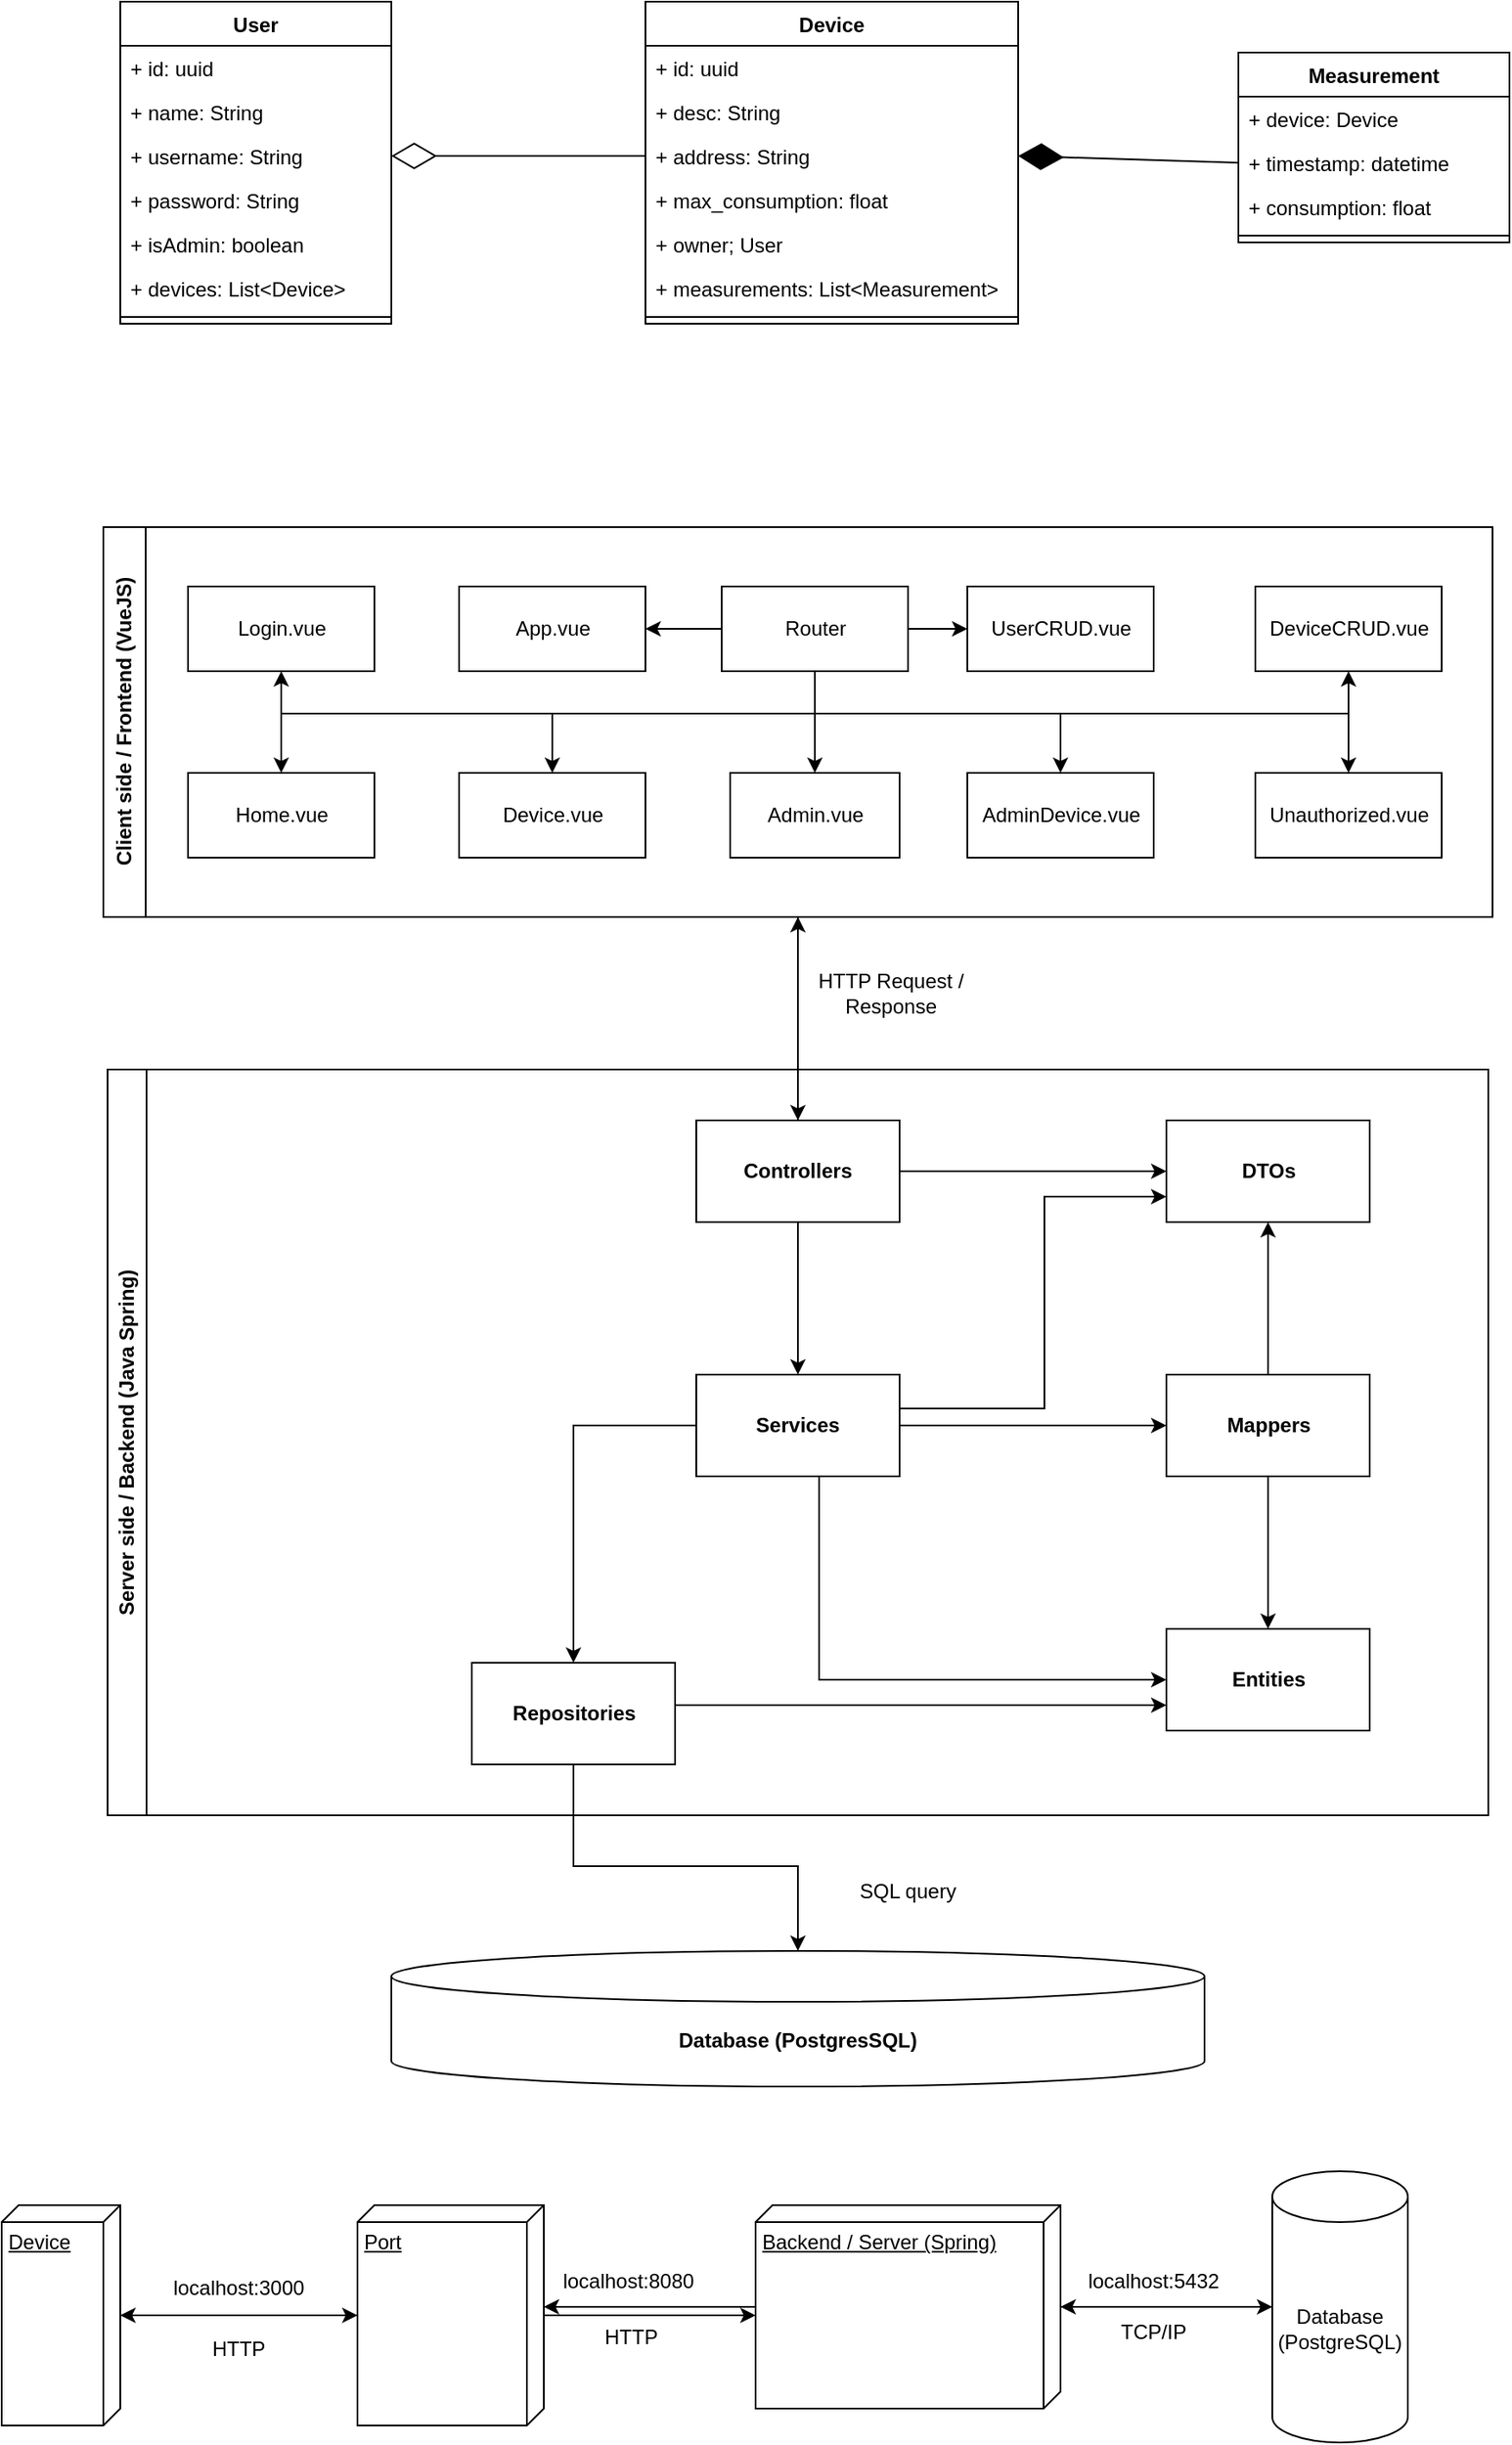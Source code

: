 <mxfile version="20.5.3" type="device"><diagram id="Oem-eRf5v3FmMx9ZgtVi" name="Pagina-1"><mxGraphModel dx="1470" dy="859" grid="1" gridSize="10" guides="1" tooltips="1" connect="1" arrows="1" fold="1" page="1" pageScale="1" pageWidth="1169" pageHeight="827" math="0" shadow="0"><root><mxCell id="0"/><mxCell id="1" parent="0"/><mxCell id="Z7Shb0IjKfxqBAoXiSEE-1" value="User" style="swimlane;fontStyle=1;align=center;verticalAlign=top;childLayout=stackLayout;horizontal=1;startSize=26;horizontalStack=0;resizeParent=1;resizeParentMax=0;resizeLast=0;collapsible=1;marginBottom=0;" parent="1" vertex="1"><mxGeometry x="130" y="140" width="160" height="190" as="geometry"/></mxCell><mxCell id="Z7Shb0IjKfxqBAoXiSEE-2" value="+ id: uuid" style="text;strokeColor=none;fillColor=none;align=left;verticalAlign=top;spacingLeft=4;spacingRight=4;overflow=hidden;rotatable=0;points=[[0,0.5],[1,0.5]];portConstraint=eastwest;" parent="Z7Shb0IjKfxqBAoXiSEE-1" vertex="1"><mxGeometry y="26" width="160" height="26" as="geometry"/></mxCell><mxCell id="Z7Shb0IjKfxqBAoXiSEE-5" value="+ name: String" style="text;strokeColor=none;fillColor=none;align=left;verticalAlign=top;spacingLeft=4;spacingRight=4;overflow=hidden;rotatable=0;points=[[0,0.5],[1,0.5]];portConstraint=eastwest;" parent="Z7Shb0IjKfxqBAoXiSEE-1" vertex="1"><mxGeometry y="52" width="160" height="26" as="geometry"/></mxCell><mxCell id="Z7Shb0IjKfxqBAoXiSEE-6" value="+ username: String" style="text;strokeColor=none;fillColor=none;align=left;verticalAlign=top;spacingLeft=4;spacingRight=4;overflow=hidden;rotatable=0;points=[[0,0.5],[1,0.5]];portConstraint=eastwest;" parent="Z7Shb0IjKfxqBAoXiSEE-1" vertex="1"><mxGeometry y="78" width="160" height="26" as="geometry"/></mxCell><mxCell id="Z7Shb0IjKfxqBAoXiSEE-8" value="+ password: String" style="text;strokeColor=none;fillColor=none;align=left;verticalAlign=top;spacingLeft=4;spacingRight=4;overflow=hidden;rotatable=0;points=[[0,0.5],[1,0.5]];portConstraint=eastwest;" parent="Z7Shb0IjKfxqBAoXiSEE-1" vertex="1"><mxGeometry y="104" width="160" height="26" as="geometry"/></mxCell><mxCell id="Z7Shb0IjKfxqBAoXiSEE-7" value="+ isAdmin: boolean" style="text;strokeColor=none;fillColor=none;align=left;verticalAlign=top;spacingLeft=4;spacingRight=4;overflow=hidden;rotatable=0;points=[[0,0.5],[1,0.5]];portConstraint=eastwest;" parent="Z7Shb0IjKfxqBAoXiSEE-1" vertex="1"><mxGeometry y="130" width="160" height="26" as="geometry"/></mxCell><mxCell id="Z7Shb0IjKfxqBAoXiSEE-13" value="+ devices: List&lt;Device&gt;" style="text;strokeColor=none;fillColor=none;align=left;verticalAlign=top;spacingLeft=4;spacingRight=4;overflow=hidden;rotatable=0;points=[[0,0.5],[1,0.5]];portConstraint=eastwest;" parent="Z7Shb0IjKfxqBAoXiSEE-1" vertex="1"><mxGeometry y="156" width="160" height="26" as="geometry"/></mxCell><mxCell id="Z7Shb0IjKfxqBAoXiSEE-3" value="" style="line;strokeWidth=1;fillColor=none;align=left;verticalAlign=middle;spacingTop=-1;spacingLeft=3;spacingRight=3;rotatable=0;labelPosition=right;points=[];portConstraint=eastwest;strokeColor=inherit;" parent="Z7Shb0IjKfxqBAoXiSEE-1" vertex="1"><mxGeometry y="182" width="160" height="8" as="geometry"/></mxCell><mxCell id="Z7Shb0IjKfxqBAoXiSEE-9" value="Device" style="swimlane;fontStyle=1;align=center;verticalAlign=top;childLayout=stackLayout;horizontal=1;startSize=26;horizontalStack=0;resizeParent=1;resizeParentMax=0;resizeLast=0;collapsible=1;marginBottom=0;" parent="1" vertex="1"><mxGeometry x="440" y="140" width="220" height="190" as="geometry"/></mxCell><mxCell id="Z7Shb0IjKfxqBAoXiSEE-10" value="+ id: uuid" style="text;strokeColor=none;fillColor=none;align=left;verticalAlign=top;spacingLeft=4;spacingRight=4;overflow=hidden;rotatable=0;points=[[0,0.5],[1,0.5]];portConstraint=eastwest;" parent="Z7Shb0IjKfxqBAoXiSEE-9" vertex="1"><mxGeometry y="26" width="220" height="26" as="geometry"/></mxCell><mxCell id="Z7Shb0IjKfxqBAoXiSEE-14" value="+ desc: String" style="text;strokeColor=none;fillColor=none;align=left;verticalAlign=top;spacingLeft=4;spacingRight=4;overflow=hidden;rotatable=0;points=[[0,0.5],[1,0.5]];portConstraint=eastwest;" parent="Z7Shb0IjKfxqBAoXiSEE-9" vertex="1"><mxGeometry y="52" width="220" height="26" as="geometry"/></mxCell><mxCell id="Z7Shb0IjKfxqBAoXiSEE-15" value="+ address: String" style="text;strokeColor=none;fillColor=none;align=left;verticalAlign=top;spacingLeft=4;spacingRight=4;overflow=hidden;rotatable=0;points=[[0,0.5],[1,0.5]];portConstraint=eastwest;" parent="Z7Shb0IjKfxqBAoXiSEE-9" vertex="1"><mxGeometry y="78" width="220" height="26" as="geometry"/></mxCell><mxCell id="Z7Shb0IjKfxqBAoXiSEE-16" value="+ max_consumption: float" style="text;strokeColor=none;fillColor=none;align=left;verticalAlign=top;spacingLeft=4;spacingRight=4;overflow=hidden;rotatable=0;points=[[0,0.5],[1,0.5]];portConstraint=eastwest;" parent="Z7Shb0IjKfxqBAoXiSEE-9" vertex="1"><mxGeometry y="104" width="220" height="26" as="geometry"/></mxCell><mxCell id="Z7Shb0IjKfxqBAoXiSEE-23" value="+ owner; User" style="text;strokeColor=none;fillColor=none;align=left;verticalAlign=top;spacingLeft=4;spacingRight=4;overflow=hidden;rotatable=0;points=[[0,0.5],[1,0.5]];portConstraint=eastwest;" parent="Z7Shb0IjKfxqBAoXiSEE-9" vertex="1"><mxGeometry y="130" width="220" height="26" as="geometry"/></mxCell><mxCell id="Z7Shb0IjKfxqBAoXiSEE-22" value="+ measurements: List&lt;Measurement&gt;" style="text;strokeColor=none;fillColor=none;align=left;verticalAlign=top;spacingLeft=4;spacingRight=4;overflow=hidden;rotatable=0;points=[[0,0.5],[1,0.5]];portConstraint=eastwest;" parent="Z7Shb0IjKfxqBAoXiSEE-9" vertex="1"><mxGeometry y="156" width="220" height="26" as="geometry"/></mxCell><mxCell id="Z7Shb0IjKfxqBAoXiSEE-11" value="" style="line;strokeWidth=1;fillColor=none;align=left;verticalAlign=middle;spacingTop=-1;spacingLeft=3;spacingRight=3;rotatable=0;labelPosition=right;points=[];portConstraint=eastwest;strokeColor=inherit;" parent="Z7Shb0IjKfxqBAoXiSEE-9" vertex="1"><mxGeometry y="182" width="220" height="8" as="geometry"/></mxCell><mxCell id="Z7Shb0IjKfxqBAoXiSEE-18" value="Measurement" style="swimlane;fontStyle=1;align=center;verticalAlign=top;childLayout=stackLayout;horizontal=1;startSize=26;horizontalStack=0;resizeParent=1;resizeParentMax=0;resizeLast=0;collapsible=1;marginBottom=0;" parent="1" vertex="1"><mxGeometry x="790" y="170" width="160" height="112" as="geometry"/></mxCell><mxCell id="Z7Shb0IjKfxqBAoXiSEE-19" value="+ device: Device" style="text;strokeColor=none;fillColor=none;align=left;verticalAlign=top;spacingLeft=4;spacingRight=4;overflow=hidden;rotatable=0;points=[[0,0.5],[1,0.5]];portConstraint=eastwest;" parent="Z7Shb0IjKfxqBAoXiSEE-18" vertex="1"><mxGeometry y="26" width="160" height="26" as="geometry"/></mxCell><mxCell id="Z7Shb0IjKfxqBAoXiSEE-24" value="+ timestamp: datetime" style="text;strokeColor=none;fillColor=none;align=left;verticalAlign=top;spacingLeft=4;spacingRight=4;overflow=hidden;rotatable=0;points=[[0,0.5],[1,0.5]];portConstraint=eastwest;" parent="Z7Shb0IjKfxqBAoXiSEE-18" vertex="1"><mxGeometry y="52" width="160" height="26" as="geometry"/></mxCell><mxCell id="Z7Shb0IjKfxqBAoXiSEE-25" value="+ consumption: float" style="text;strokeColor=none;fillColor=none;align=left;verticalAlign=top;spacingLeft=4;spacingRight=4;overflow=hidden;rotatable=0;points=[[0,0.5],[1,0.5]];portConstraint=eastwest;" parent="Z7Shb0IjKfxqBAoXiSEE-18" vertex="1"><mxGeometry y="78" width="160" height="26" as="geometry"/></mxCell><mxCell id="Z7Shb0IjKfxqBAoXiSEE-20" value="" style="line;strokeWidth=1;fillColor=none;align=left;verticalAlign=middle;spacingTop=-1;spacingLeft=3;spacingRight=3;rotatable=0;labelPosition=right;points=[];portConstraint=eastwest;strokeColor=inherit;" parent="Z7Shb0IjKfxqBAoXiSEE-18" vertex="1"><mxGeometry y="104" width="160" height="8" as="geometry"/></mxCell><mxCell id="Z7Shb0IjKfxqBAoXiSEE-29" value="" style="endArrow=diamondThin;endFill=0;endSize=24;html=1;rounded=0;entryX=1;entryY=0.5;entryDx=0;entryDy=0;exitX=0;exitY=0.5;exitDx=0;exitDy=0;" parent="1" source="Z7Shb0IjKfxqBAoXiSEE-15" target="Z7Shb0IjKfxqBAoXiSEE-6" edge="1"><mxGeometry width="160" relative="1" as="geometry"><mxPoint x="430" y="231" as="sourcePoint"/><mxPoint x="410" y="430" as="targetPoint"/></mxGeometry></mxCell><mxCell id="Z7Shb0IjKfxqBAoXiSEE-30" value="" style="endArrow=diamondThin;endFill=1;endSize=24;html=1;rounded=0;exitX=0;exitY=0.5;exitDx=0;exitDy=0;entryX=1;entryY=0.5;entryDx=0;entryDy=0;" parent="1" source="Z7Shb0IjKfxqBAoXiSEE-24" target="Z7Shb0IjKfxqBAoXiSEE-15" edge="1"><mxGeometry width="160" relative="1" as="geometry"><mxPoint x="640" y="400" as="sourcePoint"/><mxPoint x="680" y="240" as="targetPoint"/></mxGeometry></mxCell><mxCell id="12JZanteR4ju6_eL5OeZ-1" style="edgeStyle=orthogonalEdgeStyle;rounded=0;orthogonalLoop=1;jettySize=auto;html=1;exitX=0.5;exitY=1;exitDx=0;exitDy=0;entryX=0.5;entryY=0;entryDx=0;entryDy=0;" edge="1" parent="1" source="12JZanteR4ju6_eL5OeZ-2" target="12JZanteR4ju6_eL5OeZ-23"><mxGeometry relative="1" as="geometry"/></mxCell><mxCell id="12JZanteR4ju6_eL5OeZ-2" value="Client side / Frontend (VueJS)" style="swimlane;horizontal=0;whiteSpace=wrap;html=1;startSize=25;" vertex="1" parent="1"><mxGeometry x="120" y="450" width="820" height="230" as="geometry"/></mxCell><mxCell id="12JZanteR4ju6_eL5OeZ-3" value="Login.vue" style="html=1;" vertex="1" parent="12JZanteR4ju6_eL5OeZ-2"><mxGeometry x="50" y="35" width="110" height="50" as="geometry"/></mxCell><mxCell id="12JZanteR4ju6_eL5OeZ-4" value="Home.vue" style="html=1;" vertex="1" parent="12JZanteR4ju6_eL5OeZ-2"><mxGeometry x="50" y="145" width="110" height="50" as="geometry"/></mxCell><mxCell id="12JZanteR4ju6_eL5OeZ-5" value="App.vue" style="html=1;" vertex="1" parent="12JZanteR4ju6_eL5OeZ-2"><mxGeometry x="210" y="35" width="110" height="50" as="geometry"/></mxCell><mxCell id="12JZanteR4ju6_eL5OeZ-6" value="Device.vue" style="html=1;" vertex="1" parent="12JZanteR4ju6_eL5OeZ-2"><mxGeometry x="210" y="145" width="110" height="50" as="geometry"/></mxCell><mxCell id="12JZanteR4ju6_eL5OeZ-7" style="edgeStyle=orthogonalEdgeStyle;rounded=0;orthogonalLoop=1;jettySize=auto;html=1;entryX=0.5;entryY=0;entryDx=0;entryDy=0;" edge="1" parent="12JZanteR4ju6_eL5OeZ-2" source="12JZanteR4ju6_eL5OeZ-16" target="12JZanteR4ju6_eL5OeZ-17"><mxGeometry relative="1" as="geometry"/></mxCell><mxCell id="12JZanteR4ju6_eL5OeZ-8" style="edgeStyle=orthogonalEdgeStyle;rounded=0;orthogonalLoop=1;jettySize=auto;html=1;exitX=1;exitY=0.5;exitDx=0;exitDy=0;entryX=0;entryY=0.5;entryDx=0;entryDy=0;" edge="1" parent="12JZanteR4ju6_eL5OeZ-2" source="12JZanteR4ju6_eL5OeZ-16" target="12JZanteR4ju6_eL5OeZ-18"><mxGeometry relative="1" as="geometry"/></mxCell><mxCell id="12JZanteR4ju6_eL5OeZ-9" style="edgeStyle=orthogonalEdgeStyle;rounded=0;orthogonalLoop=1;jettySize=auto;html=1;exitX=0;exitY=0.5;exitDx=0;exitDy=0;entryX=1;entryY=0.5;entryDx=0;entryDy=0;" edge="1" parent="12JZanteR4ju6_eL5OeZ-2" source="12JZanteR4ju6_eL5OeZ-16" target="12JZanteR4ju6_eL5OeZ-5"><mxGeometry relative="1" as="geometry"/></mxCell><mxCell id="12JZanteR4ju6_eL5OeZ-10" style="edgeStyle=orthogonalEdgeStyle;rounded=0;orthogonalLoop=1;jettySize=auto;html=1;exitX=0.5;exitY=1;exitDx=0;exitDy=0;entryX=0.5;entryY=1;entryDx=0;entryDy=0;" edge="1" parent="12JZanteR4ju6_eL5OeZ-2" source="12JZanteR4ju6_eL5OeZ-16" target="12JZanteR4ju6_eL5OeZ-3"><mxGeometry relative="1" as="geometry"><Array as="points"><mxPoint x="420" y="110"/><mxPoint x="105" y="110"/></Array></mxGeometry></mxCell><mxCell id="12JZanteR4ju6_eL5OeZ-11" style="edgeStyle=orthogonalEdgeStyle;rounded=0;orthogonalLoop=1;jettySize=auto;html=1;entryX=0.5;entryY=0;entryDx=0;entryDy=0;" edge="1" parent="12JZanteR4ju6_eL5OeZ-2" source="12JZanteR4ju6_eL5OeZ-16" target="12JZanteR4ju6_eL5OeZ-4"><mxGeometry relative="1" as="geometry"><Array as="points"><mxPoint x="420" y="110"/><mxPoint x="105" y="110"/></Array></mxGeometry></mxCell><mxCell id="12JZanteR4ju6_eL5OeZ-12" style="edgeStyle=orthogonalEdgeStyle;rounded=0;orthogonalLoop=1;jettySize=auto;html=1;entryX=0.5;entryY=0;entryDx=0;entryDy=0;" edge="1" parent="12JZanteR4ju6_eL5OeZ-2" source="12JZanteR4ju6_eL5OeZ-16" target="12JZanteR4ju6_eL5OeZ-6"><mxGeometry relative="1" as="geometry"><Array as="points"><mxPoint x="420" y="110"/><mxPoint x="265" y="110"/></Array></mxGeometry></mxCell><mxCell id="12JZanteR4ju6_eL5OeZ-13" style="edgeStyle=orthogonalEdgeStyle;rounded=0;orthogonalLoop=1;jettySize=auto;html=1;exitX=0.5;exitY=1;exitDx=0;exitDy=0;entryX=0.5;entryY=0;entryDx=0;entryDy=0;" edge="1" parent="12JZanteR4ju6_eL5OeZ-2" source="12JZanteR4ju6_eL5OeZ-16" target="12JZanteR4ju6_eL5OeZ-19"><mxGeometry relative="1" as="geometry"><Array as="points"><mxPoint x="420" y="110"/><mxPoint x="565" y="110"/></Array></mxGeometry></mxCell><mxCell id="12JZanteR4ju6_eL5OeZ-14" style="edgeStyle=orthogonalEdgeStyle;rounded=0;orthogonalLoop=1;jettySize=auto;html=1;entryX=0.5;entryY=1;entryDx=0;entryDy=0;" edge="1" parent="12JZanteR4ju6_eL5OeZ-2" source="12JZanteR4ju6_eL5OeZ-16" target="12JZanteR4ju6_eL5OeZ-20"><mxGeometry relative="1" as="geometry"><Array as="points"><mxPoint x="420" y="110"/><mxPoint x="735" y="110"/></Array></mxGeometry></mxCell><mxCell id="12JZanteR4ju6_eL5OeZ-15" style="edgeStyle=orthogonalEdgeStyle;rounded=0;orthogonalLoop=1;jettySize=auto;html=1;entryX=0.5;entryY=0;entryDx=0;entryDy=0;" edge="1" parent="12JZanteR4ju6_eL5OeZ-2" source="12JZanteR4ju6_eL5OeZ-16" target="12JZanteR4ju6_eL5OeZ-21"><mxGeometry relative="1" as="geometry"><Array as="points"><mxPoint x="420" y="110"/><mxPoint x="735" y="110"/></Array></mxGeometry></mxCell><mxCell id="12JZanteR4ju6_eL5OeZ-16" value="Router" style="html=1;" vertex="1" parent="12JZanteR4ju6_eL5OeZ-2"><mxGeometry x="365" y="35" width="110" height="50" as="geometry"/></mxCell><mxCell id="12JZanteR4ju6_eL5OeZ-17" value="Admin.vue" style="html=1;" vertex="1" parent="12JZanteR4ju6_eL5OeZ-2"><mxGeometry x="370" y="145" width="100" height="50" as="geometry"/></mxCell><mxCell id="12JZanteR4ju6_eL5OeZ-18" value="UserCRUD.vue" style="html=1;" vertex="1" parent="12JZanteR4ju6_eL5OeZ-2"><mxGeometry x="510" y="35" width="110" height="50" as="geometry"/></mxCell><mxCell id="12JZanteR4ju6_eL5OeZ-19" value="AdminDevice.vue" style="html=1;" vertex="1" parent="12JZanteR4ju6_eL5OeZ-2"><mxGeometry x="510" y="145" width="110" height="50" as="geometry"/></mxCell><mxCell id="12JZanteR4ju6_eL5OeZ-20" value="DeviceCRUD.vue" style="html=1;" vertex="1" parent="12JZanteR4ju6_eL5OeZ-2"><mxGeometry x="680" y="35" width="110" height="50" as="geometry"/></mxCell><mxCell id="12JZanteR4ju6_eL5OeZ-21" value="Unauthorized.vue" style="html=1;" vertex="1" parent="12JZanteR4ju6_eL5OeZ-2"><mxGeometry x="680" y="145" width="110" height="50" as="geometry"/></mxCell><mxCell id="12JZanteR4ju6_eL5OeZ-22" value="Server side / Backend (Java Spring)" style="swimlane;horizontal=0;whiteSpace=wrap;html=1;" vertex="1" parent="1"><mxGeometry x="122.5" y="770" width="815" height="440" as="geometry"/></mxCell><mxCell id="12JZanteR4ju6_eL5OeZ-23" value="&lt;b&gt;Controllers&lt;/b&gt;" style="rounded=0;whiteSpace=wrap;html=1;" vertex="1" parent="12JZanteR4ju6_eL5OeZ-22"><mxGeometry x="347.5" y="30" width="120" height="60" as="geometry"/></mxCell><mxCell id="12JZanteR4ju6_eL5OeZ-24" value="&lt;b&gt;Services&lt;/b&gt;" style="rounded=0;whiteSpace=wrap;html=1;" vertex="1" parent="12JZanteR4ju6_eL5OeZ-22"><mxGeometry x="347.5" y="180" width="120" height="60" as="geometry"/></mxCell><mxCell id="12JZanteR4ju6_eL5OeZ-25" style="edgeStyle=orthogonalEdgeStyle;rounded=0;orthogonalLoop=1;jettySize=auto;html=1;entryX=0.5;entryY=0;entryDx=0;entryDy=0;" edge="1" parent="12JZanteR4ju6_eL5OeZ-22" source="12JZanteR4ju6_eL5OeZ-23" target="12JZanteR4ju6_eL5OeZ-24"><mxGeometry relative="1" as="geometry"/></mxCell><mxCell id="12JZanteR4ju6_eL5OeZ-26" value="&lt;b&gt;Repositories&lt;/b&gt;" style="rounded=0;whiteSpace=wrap;html=1;" vertex="1" parent="12JZanteR4ju6_eL5OeZ-22"><mxGeometry x="215" y="350" width="120" height="60" as="geometry"/></mxCell><mxCell id="12JZanteR4ju6_eL5OeZ-27" style="edgeStyle=orthogonalEdgeStyle;rounded=0;orthogonalLoop=1;jettySize=auto;html=1;entryX=0.5;entryY=0;entryDx=0;entryDy=0;exitX=0;exitY=0.5;exitDx=0;exitDy=0;" edge="1" parent="12JZanteR4ju6_eL5OeZ-22" source="12JZanteR4ju6_eL5OeZ-24" target="12JZanteR4ju6_eL5OeZ-26"><mxGeometry relative="1" as="geometry"/></mxCell><mxCell id="12JZanteR4ju6_eL5OeZ-28" value="&lt;b&gt;DTOs&lt;/b&gt;" style="rounded=0;whiteSpace=wrap;html=1;" vertex="1" parent="12JZanteR4ju6_eL5OeZ-22"><mxGeometry x="625" y="30" width="120" height="60" as="geometry"/></mxCell><mxCell id="12JZanteR4ju6_eL5OeZ-29" style="edgeStyle=orthogonalEdgeStyle;rounded=0;orthogonalLoop=1;jettySize=auto;html=1;entryX=0;entryY=0.5;entryDx=0;entryDy=0;" edge="1" parent="12JZanteR4ju6_eL5OeZ-22" source="12JZanteR4ju6_eL5OeZ-23" target="12JZanteR4ju6_eL5OeZ-28"><mxGeometry relative="1" as="geometry"/></mxCell><mxCell id="12JZanteR4ju6_eL5OeZ-30" style="edgeStyle=orthogonalEdgeStyle;rounded=0;orthogonalLoop=1;jettySize=auto;html=1;entryX=0;entryY=0.75;entryDx=0;entryDy=0;" edge="1" parent="12JZanteR4ju6_eL5OeZ-22" source="12JZanteR4ju6_eL5OeZ-24" target="12JZanteR4ju6_eL5OeZ-28"><mxGeometry relative="1" as="geometry"><Array as="points"><mxPoint x="553" y="200"/><mxPoint x="553" y="75"/></Array></mxGeometry></mxCell><mxCell id="12JZanteR4ju6_eL5OeZ-31" value="&lt;b&gt;Entities&lt;/b&gt;" style="rounded=0;whiteSpace=wrap;html=1;" vertex="1" parent="12JZanteR4ju6_eL5OeZ-22"><mxGeometry x="625" y="330" width="120" height="60" as="geometry"/></mxCell><mxCell id="12JZanteR4ju6_eL5OeZ-32" style="edgeStyle=orthogonalEdgeStyle;rounded=0;orthogonalLoop=1;jettySize=auto;html=1;entryX=0;entryY=0.5;entryDx=0;entryDy=0;exitX=0.5;exitY=1;exitDx=0;exitDy=0;" edge="1" parent="12JZanteR4ju6_eL5OeZ-22" source="12JZanteR4ju6_eL5OeZ-24" target="12JZanteR4ju6_eL5OeZ-31"><mxGeometry relative="1" as="geometry"><Array as="points"><mxPoint x="420" y="360"/></Array></mxGeometry></mxCell><mxCell id="12JZanteR4ju6_eL5OeZ-33" style="edgeStyle=orthogonalEdgeStyle;rounded=0;orthogonalLoop=1;jettySize=auto;html=1;entryX=0;entryY=0.75;entryDx=0;entryDy=0;" edge="1" parent="12JZanteR4ju6_eL5OeZ-22" source="12JZanteR4ju6_eL5OeZ-26" target="12JZanteR4ju6_eL5OeZ-31"><mxGeometry relative="1" as="geometry"><Array as="points"><mxPoint x="425" y="375"/><mxPoint x="425" y="375"/></Array></mxGeometry></mxCell><mxCell id="12JZanteR4ju6_eL5OeZ-34" style="edgeStyle=orthogonalEdgeStyle;rounded=0;orthogonalLoop=1;jettySize=auto;html=1;entryX=0.5;entryY=1;entryDx=0;entryDy=0;" edge="1" parent="12JZanteR4ju6_eL5OeZ-22" source="12JZanteR4ju6_eL5OeZ-36" target="12JZanteR4ju6_eL5OeZ-28"><mxGeometry relative="1" as="geometry"/></mxCell><mxCell id="12JZanteR4ju6_eL5OeZ-35" style="edgeStyle=orthogonalEdgeStyle;rounded=0;orthogonalLoop=1;jettySize=auto;html=1;entryX=0.5;entryY=0;entryDx=0;entryDy=0;" edge="1" parent="12JZanteR4ju6_eL5OeZ-22" source="12JZanteR4ju6_eL5OeZ-36" target="12JZanteR4ju6_eL5OeZ-31"><mxGeometry relative="1" as="geometry"/></mxCell><mxCell id="12JZanteR4ju6_eL5OeZ-36" value="&lt;b&gt;Mappers&lt;/b&gt;" style="rounded=0;whiteSpace=wrap;html=1;" vertex="1" parent="12JZanteR4ju6_eL5OeZ-22"><mxGeometry x="625" y="180" width="120" height="60" as="geometry"/></mxCell><mxCell id="12JZanteR4ju6_eL5OeZ-37" style="edgeStyle=orthogonalEdgeStyle;rounded=0;orthogonalLoop=1;jettySize=auto;html=1;entryX=0;entryY=0.5;entryDx=0;entryDy=0;exitX=1;exitY=0.5;exitDx=0;exitDy=0;" edge="1" parent="12JZanteR4ju6_eL5OeZ-22" source="12JZanteR4ju6_eL5OeZ-24" target="12JZanteR4ju6_eL5OeZ-36"><mxGeometry relative="1" as="geometry"><Array as="points"/></mxGeometry></mxCell><mxCell id="12JZanteR4ju6_eL5OeZ-38" style="edgeStyle=orthogonalEdgeStyle;rounded=0;orthogonalLoop=1;jettySize=auto;html=1;exitX=0.5;exitY=0;exitDx=0;exitDy=0;entryX=0.5;entryY=1;entryDx=0;entryDy=0;" edge="1" parent="1" source="12JZanteR4ju6_eL5OeZ-23" target="12JZanteR4ju6_eL5OeZ-2"><mxGeometry relative="1" as="geometry"/></mxCell><mxCell id="12JZanteR4ju6_eL5OeZ-39" value="HTTP Request / Response" style="text;html=1;strokeColor=none;fillColor=none;align=center;verticalAlign=middle;whiteSpace=wrap;rounded=0;" vertex="1" parent="1"><mxGeometry x="535" y="710" width="100" height="30" as="geometry"/></mxCell><mxCell id="12JZanteR4ju6_eL5OeZ-40" value="&lt;b&gt;Database (PostgresSQL)&lt;/b&gt;" style="shape=cylinder3;whiteSpace=wrap;html=1;boundedLbl=1;backgroundOutline=1;size=15;" vertex="1" parent="1"><mxGeometry x="290" y="1290" width="480" height="80" as="geometry"/></mxCell><mxCell id="12JZanteR4ju6_eL5OeZ-41" style="edgeStyle=orthogonalEdgeStyle;rounded=0;orthogonalLoop=1;jettySize=auto;html=1;" edge="1" parent="1" source="12JZanteR4ju6_eL5OeZ-26" target="12JZanteR4ju6_eL5OeZ-40"><mxGeometry relative="1" as="geometry"><Array as="points"><mxPoint x="397" y="1240"/><mxPoint x="530" y="1240"/></Array></mxGeometry></mxCell><mxCell id="12JZanteR4ju6_eL5OeZ-42" value="SQL query" style="text;html=1;strokeColor=none;fillColor=none;align=center;verticalAlign=middle;whiteSpace=wrap;rounded=0;" vertex="1" parent="1"><mxGeometry x="555" y="1240" width="80" height="30" as="geometry"/></mxCell><mxCell id="12JZanteR4ju6_eL5OeZ-72" style="edgeStyle=orthogonalEdgeStyle;rounded=0;orthogonalLoop=1;jettySize=auto;html=1;" edge="1" parent="1" source="12JZanteR4ju6_eL5OeZ-46" target="12JZanteR4ju6_eL5OeZ-47"><mxGeometry relative="1" as="geometry"/></mxCell><mxCell id="12JZanteR4ju6_eL5OeZ-46" value="Device" style="verticalAlign=top;align=left;spacingTop=8;spacingLeft=2;spacingRight=12;shape=cube;size=10;direction=south;fontStyle=4;html=1;" vertex="1" parent="1"><mxGeometry x="60" y="1440" width="70" height="130" as="geometry"/></mxCell><mxCell id="12JZanteR4ju6_eL5OeZ-67" style="edgeStyle=orthogonalEdgeStyle;rounded=0;orthogonalLoop=1;jettySize=auto;html=1;entryX=0;entryY=0;entryDx=65;entryDy=180;entryPerimeter=0;" edge="1" parent="1" source="12JZanteR4ju6_eL5OeZ-47" target="12JZanteR4ju6_eL5OeZ-48"><mxGeometry relative="1" as="geometry"/></mxCell><mxCell id="12JZanteR4ju6_eL5OeZ-71" style="edgeStyle=orthogonalEdgeStyle;rounded=0;orthogonalLoop=1;jettySize=auto;html=1;" edge="1" parent="1" source="12JZanteR4ju6_eL5OeZ-47" target="12JZanteR4ju6_eL5OeZ-46"><mxGeometry relative="1" as="geometry"/></mxCell><mxCell id="12JZanteR4ju6_eL5OeZ-47" value="Port" style="verticalAlign=top;align=left;spacingTop=8;spacingLeft=2;spacingRight=12;shape=cube;size=10;direction=south;fontStyle=4;html=1;" vertex="1" parent="1"><mxGeometry x="270" y="1440" width="110" height="130" as="geometry"/></mxCell><mxCell id="12JZanteR4ju6_eL5OeZ-50" style="edgeStyle=orthogonalEdgeStyle;rounded=0;orthogonalLoop=1;jettySize=auto;html=1;entryX=0;entryY=0.5;entryDx=0;entryDy=0;entryPerimeter=0;" edge="1" parent="1" source="12JZanteR4ju6_eL5OeZ-48" target="12JZanteR4ju6_eL5OeZ-49"><mxGeometry relative="1" as="geometry"/></mxCell><mxCell id="12JZanteR4ju6_eL5OeZ-68" style="edgeStyle=orthogonalEdgeStyle;rounded=0;orthogonalLoop=1;jettySize=auto;html=1;entryX=0;entryY=0;entryDx=60;entryDy=0;entryPerimeter=0;" edge="1" parent="1" source="12JZanteR4ju6_eL5OeZ-48" target="12JZanteR4ju6_eL5OeZ-47"><mxGeometry relative="1" as="geometry"/></mxCell><mxCell id="12JZanteR4ju6_eL5OeZ-48" value="Backend / Server (Spring)" style="verticalAlign=top;align=left;spacingTop=8;spacingLeft=2;spacingRight=12;shape=cube;size=10;direction=south;fontStyle=4;html=1;" vertex="1" parent="1"><mxGeometry x="505" y="1440" width="180" height="120" as="geometry"/></mxCell><mxCell id="12JZanteR4ju6_eL5OeZ-51" style="edgeStyle=orthogonalEdgeStyle;rounded=0;orthogonalLoop=1;jettySize=auto;html=1;" edge="1" parent="1" source="12JZanteR4ju6_eL5OeZ-49" target="12JZanteR4ju6_eL5OeZ-48"><mxGeometry relative="1" as="geometry"/></mxCell><mxCell id="12JZanteR4ju6_eL5OeZ-49" value="Database &lt;br&gt;(PostgreSQL)" style="shape=cylinder3;whiteSpace=wrap;html=1;boundedLbl=1;backgroundOutline=1;size=15;" vertex="1" parent="1"><mxGeometry x="810" y="1420" width="80" height="160" as="geometry"/></mxCell><mxCell id="12JZanteR4ju6_eL5OeZ-52" value="localhost:5432" style="text;html=1;strokeColor=none;fillColor=none;align=center;verticalAlign=middle;whiteSpace=wrap;rounded=0;" vertex="1" parent="1"><mxGeometry x="710" y="1470" width="60" height="30" as="geometry"/></mxCell><mxCell id="12JZanteR4ju6_eL5OeZ-53" value="TCP/IP" style="text;html=1;strokeColor=none;fillColor=none;align=center;verticalAlign=middle;whiteSpace=wrap;rounded=0;" vertex="1" parent="1"><mxGeometry x="710" y="1500" width="60" height="30" as="geometry"/></mxCell><mxCell id="12JZanteR4ju6_eL5OeZ-69" value="localhost:8080" style="text;html=1;strokeColor=none;fillColor=none;align=center;verticalAlign=middle;whiteSpace=wrap;rounded=0;" vertex="1" parent="1"><mxGeometry x="400" y="1470" width="60" height="30" as="geometry"/></mxCell><mxCell id="12JZanteR4ju6_eL5OeZ-70" value="HTTP" style="text;strokeColor=none;fillColor=none;align=left;verticalAlign=top;spacingLeft=4;spacingRight=4;overflow=hidden;rotatable=0;points=[[0,0.5],[1,0.5]];portConstraint=eastwest;" vertex="1" parent="1"><mxGeometry x="410" y="1504" width="100" height="26" as="geometry"/></mxCell><mxCell id="12JZanteR4ju6_eL5OeZ-73" value="localhost:3000" style="text;html=1;strokeColor=none;fillColor=none;align=center;verticalAlign=middle;whiteSpace=wrap;rounded=0;" vertex="1" parent="1"><mxGeometry x="170" y="1474" width="60" height="30" as="geometry"/></mxCell><mxCell id="12JZanteR4ju6_eL5OeZ-74" value="HTTP" style="text;html=1;strokeColor=none;fillColor=none;align=center;verticalAlign=middle;whiteSpace=wrap;rounded=0;" vertex="1" parent="1"><mxGeometry x="170" y="1510" width="60" height="30" as="geometry"/></mxCell></root></mxGraphModel></diagram></mxfile>